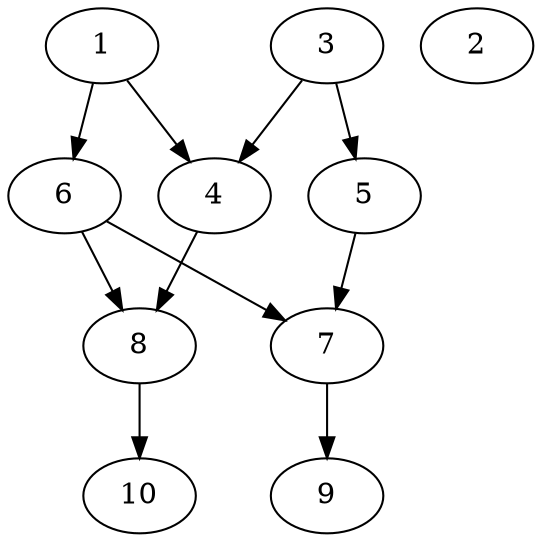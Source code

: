 // DAG automatically generated by daggen at Thu Oct  3 13:58:06 2019
// ./daggen --dot -n 10 --ccr 0.5 --fat 0.5 --regular 0.7 --density 0.5 --mindata 5242880 --maxdata 52428800 
digraph G {
  1 [size="31043584", alpha="0.19", expect_size="15521792"] 
  1 -> 4 [size ="15521792"]
  1 -> 6 [size ="15521792"]
  2 [size="31217664", alpha="0.16", expect_size="15608832"] 
  3 [size="34506752", alpha="0.04", expect_size="17253376"] 
  3 -> 4 [size ="17253376"]
  3 -> 5 [size ="17253376"]
  4 [size="102864896", alpha="0.03", expect_size="51432448"] 
  4 -> 8 [size ="51432448"]
  5 [size="100403200", alpha="0.01", expect_size="50201600"] 
  5 -> 7 [size ="50201600"]
  6 [size="13275136", alpha="0.18", expect_size="6637568"] 
  6 -> 7 [size ="6637568"]
  6 -> 8 [size ="6637568"]
  7 [size="22781952", alpha="0.16", expect_size="11390976"] 
  7 -> 9 [size ="11390976"]
  8 [size="32829440", alpha="0.17", expect_size="16414720"] 
  8 -> 10 [size ="16414720"]
  9 [size="37036032", alpha="0.02", expect_size="18518016"] 
  10 [size="17702912", alpha="0.03", expect_size="8851456"] 
}

